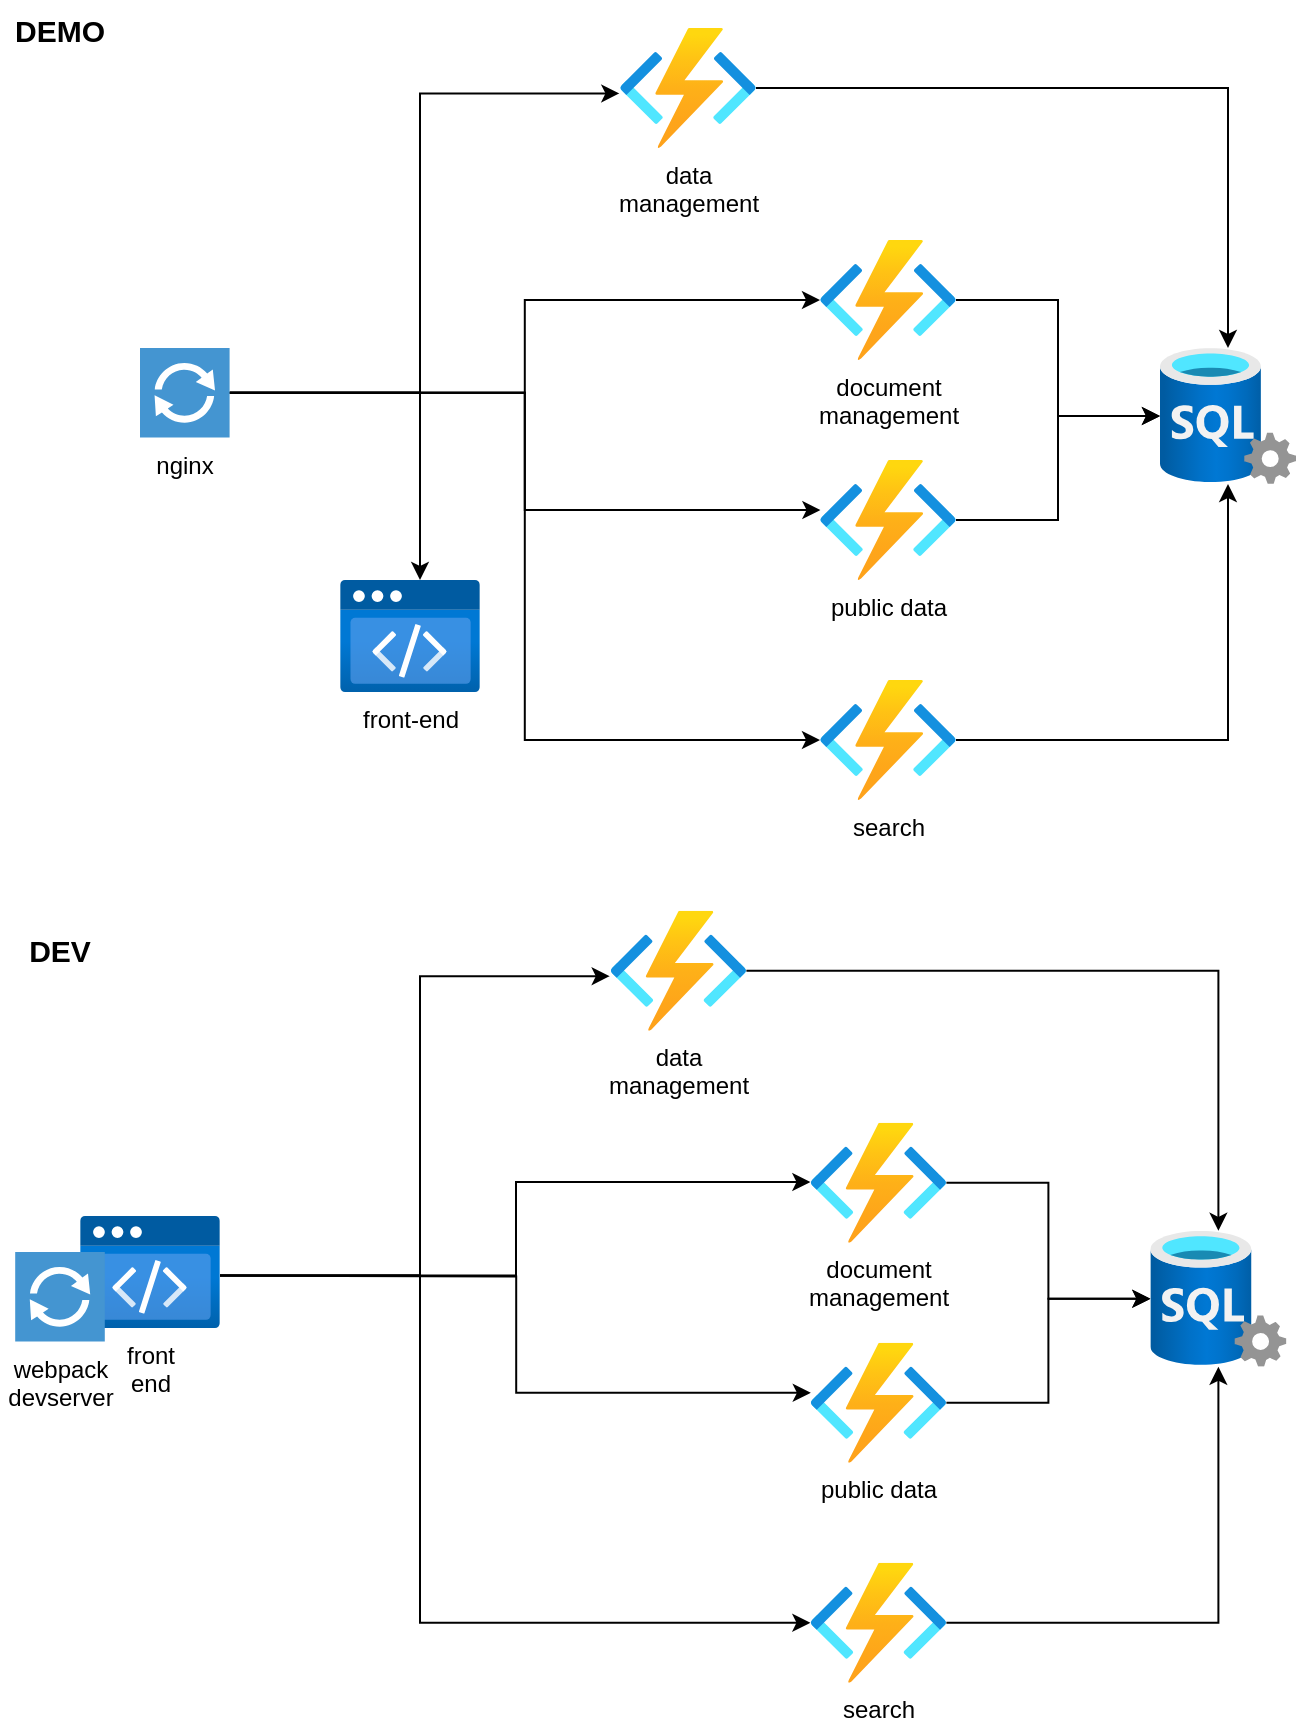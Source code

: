 <mxfile version="19.0.2" type="device"><diagram id="-JGPk8em-TYuz5XBf0dE" name="local-environments"><mxGraphModel dx="1623" dy="1020" grid="1" gridSize="10" guides="1" tooltips="1" connect="1" arrows="1" fold="1" page="1" pageScale="1" pageWidth="1169" pageHeight="827" math="0" shadow="0"><root><mxCell id="0"/><mxCell id="1" parent="0"/><mxCell id="fvX7_PZPZYLwLgTHvjo5-3" style="edgeStyle=orthogonalEdgeStyle;rounded=0;orthogonalLoop=1;jettySize=auto;html=1;" parent="1" source="fvX7_PZPZYLwLgTHvjo5-1" target="fvX7_PZPZYLwLgTHvjo5-2" edge="1"><mxGeometry relative="1" as="geometry"><Array as="points"><mxPoint x="460" y="226"/><mxPoint x="460" y="368"/></Array></mxGeometry></mxCell><mxCell id="O-ph3sU8NusH5PepBRdg-3" style="edgeStyle=orthogonalEdgeStyle;rounded=0;orthogonalLoop=1;jettySize=auto;html=1;entryX=-0.005;entryY=0.545;entryDx=0;entryDy=0;entryPerimeter=0;" parent="1" source="fvX7_PZPZYLwLgTHvjo5-1" target="O-ph3sU8NusH5PepBRdg-2" edge="1"><mxGeometry relative="1" as="geometry"><Array as="points"><mxPoint x="460" y="226"/><mxPoint x="460" y="77"/></Array></mxGeometry></mxCell><mxCell id="-247Qo1uEtoLBNId0Mmh-5" style="edgeStyle=orthogonalEdgeStyle;rounded=0;orthogonalLoop=1;jettySize=auto;html=1;" edge="1" parent="1" source="fvX7_PZPZYLwLgTHvjo5-1" target="-247Qo1uEtoLBNId0Mmh-3"><mxGeometry relative="1" as="geometry"/></mxCell><mxCell id="-247Qo1uEtoLBNId0Mmh-6" style="edgeStyle=orthogonalEdgeStyle;rounded=0;orthogonalLoop=1;jettySize=auto;html=1;entryX=0.003;entryY=0.417;entryDx=0;entryDy=0;entryPerimeter=0;" edge="1" parent="1" source="fvX7_PZPZYLwLgTHvjo5-1" target="-247Qo1uEtoLBNId0Mmh-4"><mxGeometry relative="1" as="geometry"/></mxCell><mxCell id="-247Qo1uEtoLBNId0Mmh-17" style="edgeStyle=orthogonalEdgeStyle;rounded=0;orthogonalLoop=1;jettySize=auto;html=1;entryX=0;entryY=0.5;entryDx=0;entryDy=0;entryPerimeter=0;" edge="1" parent="1" source="fvX7_PZPZYLwLgTHvjo5-1" target="-247Qo1uEtoLBNId0Mmh-16"><mxGeometry relative="1" as="geometry"/></mxCell><mxCell id="fvX7_PZPZYLwLgTHvjo5-1" value="nginx" style="pointerEvents=1;shadow=0;dashed=0;html=1;strokeColor=none;fillColor=#4495D1;labelPosition=center;verticalLabelPosition=bottom;verticalAlign=top;align=center;outlineConnect=0;shape=mxgraph.veeam.2d.proxy;" parent="1" vertex="1"><mxGeometry x="320" y="204" width="44.8" height="44.8" as="geometry"/></mxCell><mxCell id="fvX7_PZPZYLwLgTHvjo5-2" value="front-end" style="aspect=fixed;html=1;points=[];align=center;image;fontSize=12;image=img/lib/azure2/preview/Static_Apps.svg;" parent="1" vertex="1"><mxGeometry x="420" y="320" width="70" height="56.0" as="geometry"/></mxCell><mxCell id="O-ph3sU8NusH5PepBRdg-5" style="edgeStyle=orthogonalEdgeStyle;rounded=0;orthogonalLoop=1;jettySize=auto;html=1;" parent="1" source="O-ph3sU8NusH5PepBRdg-2" target="O-ph3sU8NusH5PepBRdg-4" edge="1"><mxGeometry relative="1" as="geometry"/></mxCell><mxCell id="O-ph3sU8NusH5PepBRdg-2" value="data&lt;br&gt;management" style="aspect=fixed;html=1;points=[];align=center;image;fontSize=12;image=img/lib/azure2/compute/Function_Apps.svg;" parent="1" vertex="1"><mxGeometry x="560" y="44" width="68" height="60" as="geometry"/></mxCell><mxCell id="O-ph3sU8NusH5PepBRdg-4" value="" style="aspect=fixed;html=1;points=[];align=center;image;fontSize=12;image=img/lib/azure2/databases/SQL_Server.svg;" parent="1" vertex="1"><mxGeometry x="830" y="204" width="68" height="68" as="geometry"/></mxCell><mxCell id="O-ph3sU8NusH5PepBRdg-9" value="front&lt;br&gt;end" style="aspect=fixed;html=1;points=[];align=center;image;fontSize=12;image=img/lib/azure2/preview/Static_Apps.svg;" parent="1" vertex="1"><mxGeometry x="290" y="638" width="70" height="56.0" as="geometry"/></mxCell><mxCell id="O-ph3sU8NusH5PepBRdg-13" value="&lt;b&gt;&lt;font style=&quot;font-size: 15px;&quot;&gt;DEMO&lt;/font&gt;&lt;/b&gt;" style="text;html=1;strokeColor=none;fillColor=none;align=center;verticalAlign=middle;whiteSpace=wrap;rounded=0;" parent="1" vertex="1"><mxGeometry x="250" y="30" width="60" height="30" as="geometry"/></mxCell><mxCell id="O-ph3sU8NusH5PepBRdg-14" value="&lt;b&gt;&lt;font style=&quot;font-size: 15px;&quot;&gt;DEV&lt;br&gt;&lt;/font&gt;&lt;/b&gt;" style="text;html=1;strokeColor=none;fillColor=none;align=center;verticalAlign=middle;whiteSpace=wrap;rounded=0;" parent="1" vertex="1"><mxGeometry x="250" y="490" width="60" height="30" as="geometry"/></mxCell><mxCell id="O-ph3sU8NusH5PepBRdg-15" value="webpack&lt;br&gt;devserver" style="pointerEvents=1;shadow=0;dashed=0;html=1;strokeColor=none;fillColor=#4495D1;labelPosition=center;verticalLabelPosition=bottom;verticalAlign=top;align=center;outlineConnect=0;shape=mxgraph.veeam.2d.proxy;" parent="1" vertex="1"><mxGeometry x="257.6" y="656" width="44.8" height="44.8" as="geometry"/></mxCell><mxCell id="-247Qo1uEtoLBNId0Mmh-7" style="edgeStyle=orthogonalEdgeStyle;rounded=0;orthogonalLoop=1;jettySize=auto;html=1;" edge="1" parent="1" source="-247Qo1uEtoLBNId0Mmh-3" target="O-ph3sU8NusH5PepBRdg-4"><mxGeometry relative="1" as="geometry"/></mxCell><mxCell id="-247Qo1uEtoLBNId0Mmh-3" value="document&lt;br&gt;management" style="aspect=fixed;html=1;points=[];align=center;image;fontSize=12;image=img/lib/azure2/compute/Function_Apps.svg;" vertex="1" parent="1"><mxGeometry x="660" y="150" width="68" height="60" as="geometry"/></mxCell><mxCell id="-247Qo1uEtoLBNId0Mmh-8" style="edgeStyle=orthogonalEdgeStyle;rounded=0;orthogonalLoop=1;jettySize=auto;html=1;" edge="1" parent="1" source="-247Qo1uEtoLBNId0Mmh-4" target="O-ph3sU8NusH5PepBRdg-4"><mxGeometry relative="1" as="geometry"/></mxCell><mxCell id="-247Qo1uEtoLBNId0Mmh-4" value="public data" style="aspect=fixed;html=1;points=[];align=center;image;fontSize=12;image=img/lib/azure2/compute/Function_Apps.svg;" vertex="1" parent="1"><mxGeometry x="660" y="260" width="68" height="60" as="geometry"/></mxCell><mxCell id="-247Qo1uEtoLBNId0Mmh-18" style="edgeStyle=orthogonalEdgeStyle;rounded=0;orthogonalLoop=1;jettySize=auto;html=1;" edge="1" parent="1" source="-247Qo1uEtoLBNId0Mmh-16" target="O-ph3sU8NusH5PepBRdg-4"><mxGeometry relative="1" as="geometry"/></mxCell><mxCell id="-247Qo1uEtoLBNId0Mmh-16" value="search" style="aspect=fixed;html=1;points=[];align=center;image;fontSize=12;image=img/lib/azure2/compute/Function_Apps.svg;" vertex="1" parent="1"><mxGeometry x="660" y="370" width="68" height="60" as="geometry"/></mxCell><mxCell id="-247Qo1uEtoLBNId0Mmh-19" style="edgeStyle=orthogonalEdgeStyle;rounded=0;orthogonalLoop=1;jettySize=auto;html=1;entryX=-0.005;entryY=0.545;entryDx=0;entryDy=0;entryPerimeter=0;" edge="1" parent="1" target="-247Qo1uEtoLBNId0Mmh-24"><mxGeometry relative="1" as="geometry"><mxPoint x="360.0" y="667.8" as="sourcePoint"/><Array as="points"><mxPoint x="460" y="668"/><mxPoint x="460" y="518"/></Array></mxGeometry></mxCell><mxCell id="-247Qo1uEtoLBNId0Mmh-20" style="edgeStyle=orthogonalEdgeStyle;rounded=0;orthogonalLoop=1;jettySize=auto;html=1;" edge="1" parent="1" target="-247Qo1uEtoLBNId0Mmh-27"><mxGeometry relative="1" as="geometry"><mxPoint x="360.0" y="667.8" as="sourcePoint"/><Array as="points"><mxPoint x="508" y="668"/><mxPoint x="508" y="621"/></Array></mxGeometry></mxCell><mxCell id="-247Qo1uEtoLBNId0Mmh-21" style="edgeStyle=orthogonalEdgeStyle;rounded=0;orthogonalLoop=1;jettySize=auto;html=1;entryX=0.003;entryY=0.417;entryDx=0;entryDy=0;entryPerimeter=0;" edge="1" parent="1" target="-247Qo1uEtoLBNId0Mmh-29"><mxGeometry relative="1" as="geometry"><mxPoint x="360.0" y="667.8" as="sourcePoint"/></mxGeometry></mxCell><mxCell id="-247Qo1uEtoLBNId0Mmh-22" style="edgeStyle=orthogonalEdgeStyle;rounded=0;orthogonalLoop=1;jettySize=auto;html=1;entryX=0;entryY=0.5;entryDx=0;entryDy=0;entryPerimeter=0;" edge="1" parent="1" target="-247Qo1uEtoLBNId0Mmh-31"><mxGeometry relative="1" as="geometry"><mxPoint x="360.0" y="667.8" as="sourcePoint"/><Array as="points"><mxPoint x="460" y="668"/><mxPoint x="460" y="841"/></Array></mxGeometry></mxCell><mxCell id="-247Qo1uEtoLBNId0Mmh-23" style="edgeStyle=orthogonalEdgeStyle;rounded=0;orthogonalLoop=1;jettySize=auto;html=1;" edge="1" parent="1" source="-247Qo1uEtoLBNId0Mmh-24" target="-247Qo1uEtoLBNId0Mmh-25"><mxGeometry relative="1" as="geometry"/></mxCell><mxCell id="-247Qo1uEtoLBNId0Mmh-24" value="data&lt;br&gt;management" style="aspect=fixed;html=1;points=[];align=center;image;fontSize=12;image=img/lib/azure2/compute/Function_Apps.svg;" vertex="1" parent="1"><mxGeometry x="555.2" y="485.4" width="68" height="60" as="geometry"/></mxCell><mxCell id="-247Qo1uEtoLBNId0Mmh-25" value="" style="aspect=fixed;html=1;points=[];align=center;image;fontSize=12;image=img/lib/azure2/databases/SQL_Server.svg;" vertex="1" parent="1"><mxGeometry x="825.2" y="645.4" width="68" height="68" as="geometry"/></mxCell><mxCell id="-247Qo1uEtoLBNId0Mmh-26" style="edgeStyle=orthogonalEdgeStyle;rounded=0;orthogonalLoop=1;jettySize=auto;html=1;" edge="1" parent="1" source="-247Qo1uEtoLBNId0Mmh-27" target="-247Qo1uEtoLBNId0Mmh-25"><mxGeometry relative="1" as="geometry"/></mxCell><mxCell id="-247Qo1uEtoLBNId0Mmh-27" value="document&lt;br&gt;management" style="aspect=fixed;html=1;points=[];align=center;image;fontSize=12;image=img/lib/azure2/compute/Function_Apps.svg;" vertex="1" parent="1"><mxGeometry x="655.2" y="591.4" width="68" height="60" as="geometry"/></mxCell><mxCell id="-247Qo1uEtoLBNId0Mmh-28" style="edgeStyle=orthogonalEdgeStyle;rounded=0;orthogonalLoop=1;jettySize=auto;html=1;" edge="1" parent="1" source="-247Qo1uEtoLBNId0Mmh-29" target="-247Qo1uEtoLBNId0Mmh-25"><mxGeometry relative="1" as="geometry"/></mxCell><mxCell id="-247Qo1uEtoLBNId0Mmh-29" value="public data" style="aspect=fixed;html=1;points=[];align=center;image;fontSize=12;image=img/lib/azure2/compute/Function_Apps.svg;" vertex="1" parent="1"><mxGeometry x="655.2" y="701.4" width="68" height="60" as="geometry"/></mxCell><mxCell id="-247Qo1uEtoLBNId0Mmh-30" style="edgeStyle=orthogonalEdgeStyle;rounded=0;orthogonalLoop=1;jettySize=auto;html=1;" edge="1" parent="1" source="-247Qo1uEtoLBNId0Mmh-31" target="-247Qo1uEtoLBNId0Mmh-25"><mxGeometry relative="1" as="geometry"/></mxCell><mxCell id="-247Qo1uEtoLBNId0Mmh-31" value="search" style="aspect=fixed;html=1;points=[];align=center;image;fontSize=12;image=img/lib/azure2/compute/Function_Apps.svg;" vertex="1" parent="1"><mxGeometry x="655.2" y="811.4" width="68" height="60" as="geometry"/></mxCell></root></mxGraphModel></diagram></mxfile>